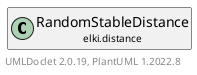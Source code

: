 @startuml
    remove .*\.(Instance|Par|Parameterizer|Factory)$
    set namespaceSeparator none
    hide empty fields
    hide empty methods

    class "<size:14>RandomStableDistance.Par\n<size:10>elki.distance" as elki.distance.RandomStableDistance.Par [[RandomStableDistance.Par.html]] {
        +make(): RandomStableDistance
    }

    interface "<size:14>Parameterizer\n<size:10>elki.utilities.optionhandling" as elki.utilities.optionhandling.Parameterizer [[../utilities/optionhandling/Parameterizer.html]] {
        {abstract} +make(): Object
    }
    class "<size:14>RandomStableDistance\n<size:10>elki.distance" as elki.distance.RandomStableDistance [[RandomStableDistance.html]]

    elki.utilities.optionhandling.Parameterizer <|.. elki.distance.RandomStableDistance.Par
    elki.distance.RandomStableDistance +-- elki.distance.RandomStableDistance.Par

    center footer UMLDoclet 2.0.19, PlantUML 1.2022.8
@enduml
